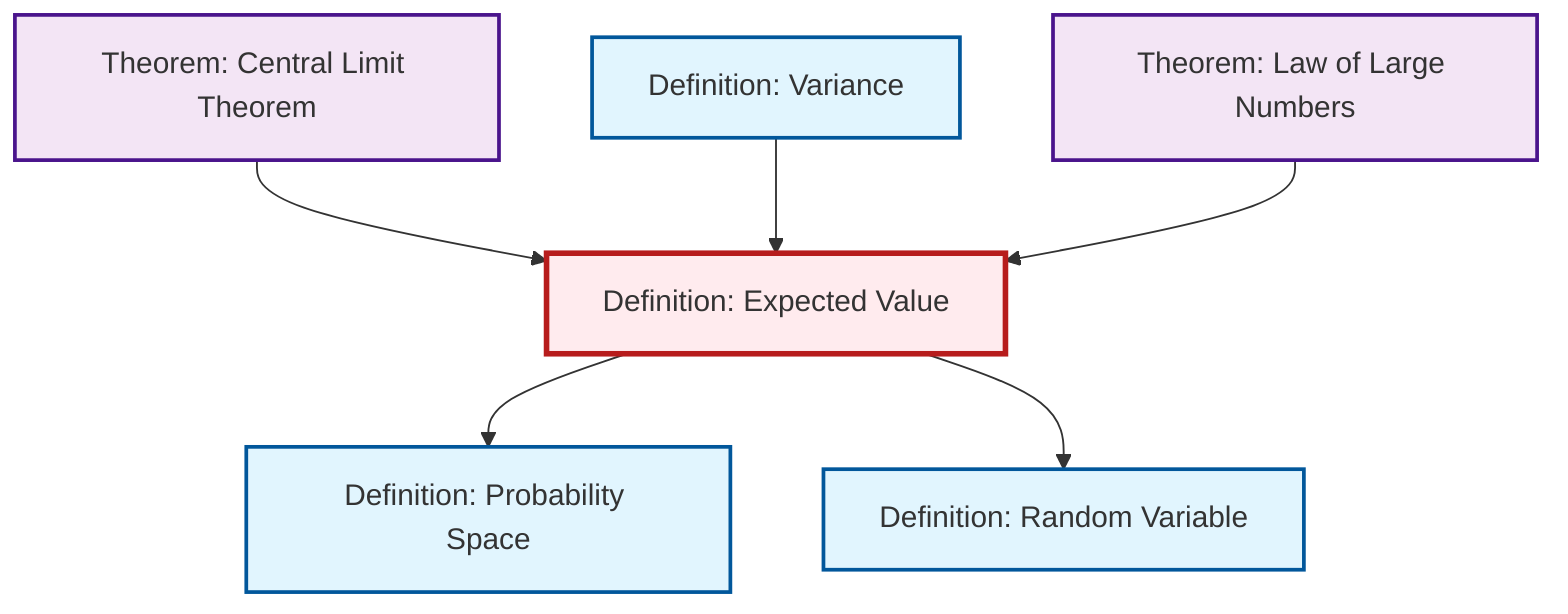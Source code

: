 graph TD
    classDef definition fill:#e1f5fe,stroke:#01579b,stroke-width:2px
    classDef theorem fill:#f3e5f5,stroke:#4a148c,stroke-width:2px
    classDef axiom fill:#fff3e0,stroke:#e65100,stroke-width:2px
    classDef example fill:#e8f5e9,stroke:#1b5e20,stroke-width:2px
    classDef current fill:#ffebee,stroke:#b71c1c,stroke-width:3px
    def-probability-space["Definition: Probability Space"]:::definition
    def-variance["Definition: Variance"]:::definition
    thm-law-of-large-numbers["Theorem: Law of Large Numbers"]:::theorem
    def-random-variable["Definition: Random Variable"]:::definition
    def-expectation["Definition: Expected Value"]:::definition
    thm-central-limit["Theorem: Central Limit Theorem"]:::theorem
    def-expectation --> def-probability-space
    def-expectation --> def-random-variable
    thm-central-limit --> def-expectation
    def-variance --> def-expectation
    thm-law-of-large-numbers --> def-expectation
    class def-expectation current